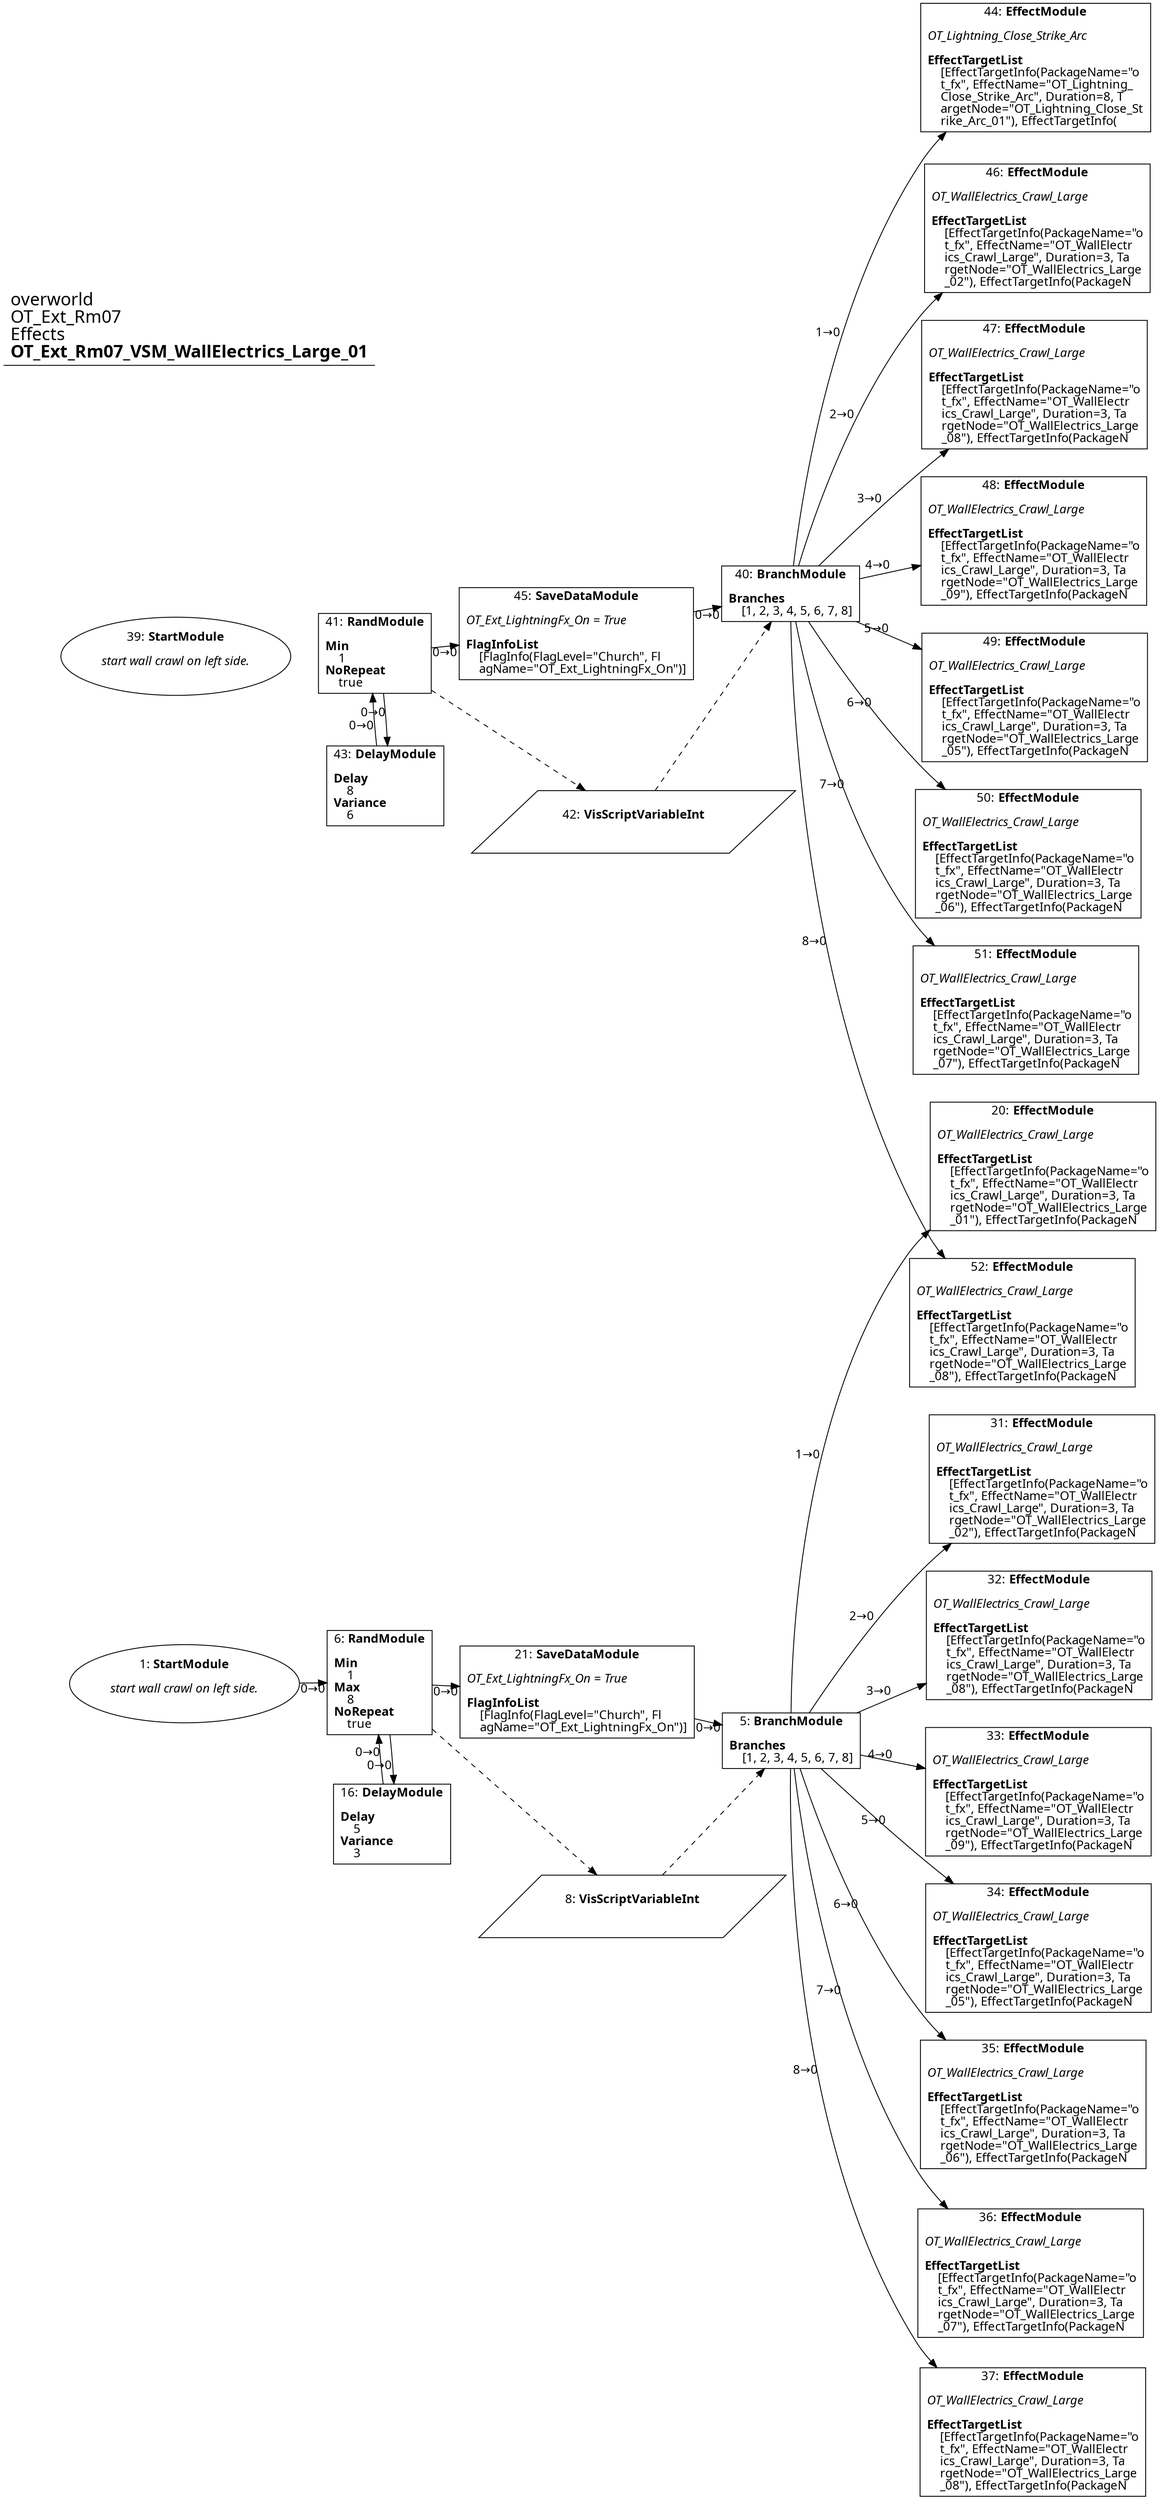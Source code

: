 digraph {
    layout = fdp;
    overlap = prism;
    sep = "+16";
    splines = spline;

    node [ shape = box ];

    graph [ fontname = "Segoe UI" ];
    node [ fontname = "Segoe UI" ];
    edge [ fontname = "Segoe UI" ];

    1 [ label = <1: <b>StartModule</b><br/><br/><i>start wall crawl on left side.<br align="left"/></i><br align="left"/>> ];
    1 [ shape = oval ]
    1 [ pos = "0.013,-0.666!" ];
    1 -> 6 [ label = "0→0" ];

    5 [ label = <5: <b>BranchModule</b><br/><br/><b>Branches</b><br align="left"/>    [1, 2, 3, 4, 5, 6, 7, 8]<br align="left"/>> ];
    5 [ pos = "0.652,-0.666!" ];
    5 -> 20 [ label = "1→0" ];
    5 -> 31 [ label = "2→0" ];
    5 -> 32 [ label = "3→0" ];
    5 -> 33 [ label = "4→0" ];
    5 -> 34 [ label = "5→0" ];
    5 -> 35 [ label = "6→0" ];
    5 -> 36 [ label = "7→0" ];
    5 -> 37 [ label = "8→0" ];
    8 -> 5 [ style = dashed ];

    6 [ label = <6: <b>RandModule</b><br/><br/><b>Min</b><br align="left"/>    1<br align="left"/><b>Max</b><br align="left"/>    8<br align="left"/><b>NoRepeat</b><br align="left"/>    true<br align="left"/>> ];
    6 [ pos = "0.20600002,-0.666!" ];
    6 -> 16 [ label = "0→0" ];
    6 -> 21 [ label = "0→0" ];
    6 -> 8 [ style = dashed ];

    8 [ label = <8: <b>VisScriptVariableInt</b><br/><br/>> ];
    8 [ shape = parallelogram ]
    8 [ pos = "0.467,-0.878!" ];

    16 [ label = <16: <b>DelayModule</b><br/><br/><b>Delay</b><br align="left"/>    5<br align="left"/><b>Variance</b><br align="left"/>    3<br align="left"/>> ];
    16 [ pos = "0.23600002,-0.82900006!" ];
    16 -> 6 [ label = "0→0" ];

    20 [ label = <20: <b>EffectModule</b><br/><br/><i>OT_WallElectrics_Crawl_Large<br align="left"/></i><br align="left"/><b>EffectTargetList</b><br align="left"/>    [EffectTargetInfo(PackageName=&quot;o<br align="left"/>    t_fx&quot;, EffectName=&quot;OT_WallElectr<br align="left"/>    ics_Crawl_Large&quot;, Duration=3, Ta<br align="left"/>    rgetNode=&quot;OT_WallElectrics_Large<br align="left"/>    _01&quot;), EffectTargetInfo(PackageN<br align="left"/>> ];
    20 [ pos = "0.98600006,-0.296!" ];

    21 [ label = <21: <b>SaveDataModule</b><br/><br/><i>OT_Ext_LightningFx_On = True<br align="left"/></i><br align="left"/><b>FlagInfoList</b><br align="left"/>    [FlagInfo(FlagLevel=&quot;Church&quot;, Fl<br align="left"/>    agName=&quot;OT_Ext_LightningFx_On&quot;)]<br align="left"/>> ];
    21 [ pos = "0.43300003,-0.666!" ];
    21 -> 5 [ label = "0→0" ];

    31 [ label = <31: <b>EffectModule</b><br/><br/><i>OT_WallElectrics_Crawl_Large<br align="left"/></i><br align="left"/><b>EffectTargetList</b><br align="left"/>    [EffectTargetInfo(PackageName=&quot;o<br align="left"/>    t_fx&quot;, EffectName=&quot;OT_WallElectr<br align="left"/>    ics_Crawl_Large&quot;, Duration=3, Ta<br align="left"/>    rgetNode=&quot;OT_WallElectrics_Large<br align="left"/>    _02&quot;), EffectTargetInfo(PackageN<br align="left"/>> ];
    31 [ pos = "0.98700005,-0.432!" ];

    32 [ label = <32: <b>EffectModule</b><br/><br/><i>OT_WallElectrics_Crawl_Large<br align="left"/></i><br align="left"/><b>EffectTargetList</b><br align="left"/>    [EffectTargetInfo(PackageName=&quot;o<br align="left"/>    t_fx&quot;, EffectName=&quot;OT_WallElectr<br align="left"/>    ics_Crawl_Large&quot;, Duration=3, Ta<br align="left"/>    rgetNode=&quot;OT_WallElectrics_Large<br align="left"/>    _08&quot;), EffectTargetInfo(PackageN<br align="left"/>> ];
    32 [ pos = "0.9850001,-0.56100005!" ];

    33 [ label = <33: <b>EffectModule</b><br/><br/><i>OT_WallElectrics_Crawl_Large<br align="left"/></i><br align="left"/><b>EffectTargetList</b><br align="left"/>    [EffectTargetInfo(PackageName=&quot;o<br align="left"/>    t_fx&quot;, EffectName=&quot;OT_WallElectr<br align="left"/>    ics_Crawl_Large&quot;, Duration=3, Ta<br align="left"/>    rgetNode=&quot;OT_WallElectrics_Large<br align="left"/>    _09&quot;), EffectTargetInfo(PackageN<br align="left"/>> ];
    33 [ pos = "0.9850001,-0.68700004!" ];

    34 [ label = <34: <b>EffectModule</b><br/><br/><i>OT_WallElectrics_Crawl_Large<br align="left"/></i><br align="left"/><b>EffectTargetList</b><br align="left"/>    [EffectTargetInfo(PackageName=&quot;o<br align="left"/>    t_fx&quot;, EffectName=&quot;OT_WallElectr<br align="left"/>    ics_Crawl_Large&quot;, Duration=3, Ta<br align="left"/>    rgetNode=&quot;OT_WallElectrics_Large<br align="left"/>    _05&quot;), EffectTargetInfo(PackageN<br align="left"/>> ];
    34 [ pos = "0.98600006,-0.823!" ];

    35 [ label = <35: <b>EffectModule</b><br/><br/><i>OT_WallElectrics_Crawl_Large<br align="left"/></i><br align="left"/><b>EffectTargetList</b><br align="left"/>    [EffectTargetInfo(PackageName=&quot;o<br align="left"/>    t_fx&quot;, EffectName=&quot;OT_WallElectr<br align="left"/>    ics_Crawl_Large&quot;, Duration=3, Ta<br align="left"/>    rgetNode=&quot;OT_WallElectrics_Large<br align="left"/>    _06&quot;), EffectTargetInfo(PackageN<br align="left"/>> ];
    35 [ pos = "0.98300004,-0.952!" ];

    36 [ label = <36: <b>EffectModule</b><br/><br/><i>OT_WallElectrics_Crawl_Large<br align="left"/></i><br align="left"/><b>EffectTargetList</b><br align="left"/>    [EffectTargetInfo(PackageName=&quot;o<br align="left"/>    t_fx&quot;, EffectName=&quot;OT_WallElectr<br align="left"/>    ics_Crawl_Large&quot;, Duration=3, Ta<br align="left"/>    rgetNode=&quot;OT_WallElectrics_Large<br align="left"/>    _07&quot;), EffectTargetInfo(PackageN<br align="left"/>> ];
    36 [ pos = "0.98200005,-1.077!" ];

    37 [ label = <37: <b>EffectModule</b><br/><br/><i>OT_WallElectrics_Crawl_Large<br align="left"/></i><br align="left"/><b>EffectTargetList</b><br align="left"/>    [EffectTargetInfo(PackageName=&quot;o<br align="left"/>    t_fx&quot;, EffectName=&quot;OT_WallElectr<br align="left"/>    ics_Crawl_Large&quot;, Duration=3, Ta<br align="left"/>    rgetNode=&quot;OT_WallElectrics_Large<br align="left"/>    _08&quot;), EffectTargetInfo(PackageN<br align="left"/>> ];
    37 [ pos = "0.984,-1.213!" ];

    39 [ label = <39: <b>StartModule</b><br/><br/><i>start wall crawl on left side.<br align="left"/></i><br align="left"/>> ];
    39 [ shape = oval ]
    39 [ pos = "0.010000001,0.554!" ];

    40 [ label = <40: <b>BranchModule</b><br/><br/><b>Branches</b><br align="left"/>    [1, 2, 3, 4, 5, 6, 7, 8]<br align="left"/>> ];
    40 [ pos = "0.64900005,0.554!" ];
    40 -> 44 [ label = "1→0" ];
    40 -> 46 [ label = "2→0" ];
    40 -> 47 [ label = "3→0" ];
    40 -> 48 [ label = "4→0" ];
    40 -> 49 [ label = "5→0" ];
    40 -> 50 [ label = "6→0" ];
    40 -> 51 [ label = "7→0" ];
    40 -> 52 [ label = "8→0" ];
    42 -> 40 [ style = dashed ];

    41 [ label = <41: <b>RandModule</b><br/><br/><b>Min</b><br align="left"/>    1<br align="left"/><b>NoRepeat</b><br align="left"/>    true<br align="left"/>> ];
    41 [ pos = "0.20300001,0.554!" ];
    41 -> 43 [ label = "0→0" ];
    41 -> 45 [ label = "0→0" ];
    41 -> 42 [ style = dashed ];

    42 [ label = <42: <b>VisScriptVariableInt</b><br/><br/>> ];
    42 [ shape = parallelogram ]
    42 [ pos = "0.46400002,0.342!" ];

    43 [ label = <43: <b>DelayModule</b><br/><br/><b>Delay</b><br align="left"/>    8<br align="left"/><b>Variance</b><br align="left"/>    6<br align="left"/>> ];
    43 [ pos = "0.23300001,0.39100003!" ];
    43 -> 41 [ label = "0→0" ];

    44 [ label = <44: <b>EffectModule</b><br/><br/><i>OT_Lightning_Close_Strike_Arc<br align="left"/></i><br align="left"/><b>EffectTargetList</b><br align="left"/>    [EffectTargetInfo(PackageName=&quot;o<br align="left"/>    t_fx&quot;, EffectName=&quot;OT_Lightning_<br align="left"/>    Close_Strike_Arc&quot;, Duration=8, T<br align="left"/>    argetNode=&quot;OT_Lightning_Close_St<br align="left"/>    rike_Arc_01&quot;), EffectTargetInfo(<br align="left"/>> ];
    44 [ pos = "0.98300004,0.924!" ];

    45 [ label = <45: <b>SaveDataModule</b><br/><br/><i>OT_Ext_LightningFx_On = True<br align="left"/></i><br align="left"/><b>FlagInfoList</b><br align="left"/>    [FlagInfo(FlagLevel=&quot;Church&quot;, Fl<br align="left"/>    agName=&quot;OT_Ext_LightningFx_On&quot;)]<br align="left"/>> ];
    45 [ pos = "0.43,0.554!" ];
    45 -> 40 [ label = "0→0" ];

    46 [ label = <46: <b>EffectModule</b><br/><br/><i>OT_WallElectrics_Crawl_Large<br align="left"/></i><br align="left"/><b>EffectTargetList</b><br align="left"/>    [EffectTargetInfo(PackageName=&quot;o<br align="left"/>    t_fx&quot;, EffectName=&quot;OT_WallElectr<br align="left"/>    ics_Crawl_Large&quot;, Duration=3, Ta<br align="left"/>    rgetNode=&quot;OT_WallElectrics_Large<br align="left"/>    _02&quot;), EffectTargetInfo(PackageN<br align="left"/>> ];
    46 [ pos = "0.984,0.78800005!" ];

    47 [ label = <47: <b>EffectModule</b><br/><br/><i>OT_WallElectrics_Crawl_Large<br align="left"/></i><br align="left"/><b>EffectTargetList</b><br align="left"/>    [EffectTargetInfo(PackageName=&quot;o<br align="left"/>    t_fx&quot;, EffectName=&quot;OT_WallElectr<br align="left"/>    ics_Crawl_Large&quot;, Duration=3, Ta<br align="left"/>    rgetNode=&quot;OT_WallElectrics_Large<br align="left"/>    _08&quot;), EffectTargetInfo(PackageN<br align="left"/>> ];
    47 [ pos = "0.98200005,0.65900004!" ];

    48 [ label = <48: <b>EffectModule</b><br/><br/><i>OT_WallElectrics_Crawl_Large<br align="left"/></i><br align="left"/><b>EffectTargetList</b><br align="left"/>    [EffectTargetInfo(PackageName=&quot;o<br align="left"/>    t_fx&quot;, EffectName=&quot;OT_WallElectr<br align="left"/>    ics_Crawl_Large&quot;, Duration=3, Ta<br align="left"/>    rgetNode=&quot;OT_WallElectrics_Large<br align="left"/>    _09&quot;), EffectTargetInfo(PackageN<br align="left"/>> ];
    48 [ pos = "0.98200005,0.53300005!" ];

    49 [ label = <49: <b>EffectModule</b><br/><br/><i>OT_WallElectrics_Crawl_Large<br align="left"/></i><br align="left"/><b>EffectTargetList</b><br align="left"/>    [EffectTargetInfo(PackageName=&quot;o<br align="left"/>    t_fx&quot;, EffectName=&quot;OT_WallElectr<br align="left"/>    ics_Crawl_Large&quot;, Duration=3, Ta<br align="left"/>    rgetNode=&quot;OT_WallElectrics_Large<br align="left"/>    _05&quot;), EffectTargetInfo(PackageN<br align="left"/>> ];
    49 [ pos = "0.98300004,0.397!" ];

    50 [ label = <50: <b>EffectModule</b><br/><br/><i>OT_WallElectrics_Crawl_Large<br align="left"/></i><br align="left"/><b>EffectTargetList</b><br align="left"/>    [EffectTargetInfo(PackageName=&quot;o<br align="left"/>    t_fx&quot;, EffectName=&quot;OT_WallElectr<br align="left"/>    ics_Crawl_Large&quot;, Duration=3, Ta<br align="left"/>    rgetNode=&quot;OT_WallElectrics_Large<br align="left"/>    _06&quot;), EffectTargetInfo(PackageN<br align="left"/>> ];
    50 [ pos = "0.98,0.268!" ];

    51 [ label = <51: <b>EffectModule</b><br/><br/><i>OT_WallElectrics_Crawl_Large<br align="left"/></i><br align="left"/><b>EffectTargetList</b><br align="left"/>    [EffectTargetInfo(PackageName=&quot;o<br align="left"/>    t_fx&quot;, EffectName=&quot;OT_WallElectr<br align="left"/>    ics_Crawl_Large&quot;, Duration=3, Ta<br align="left"/>    rgetNode=&quot;OT_WallElectrics_Large<br align="left"/>    _07&quot;), EffectTargetInfo(PackageN<br align="left"/>> ];
    51 [ pos = "0.97900003,0.143!" ];

    52 [ label = <52: <b>EffectModule</b><br/><br/><i>OT_WallElectrics_Crawl_Large<br align="left"/></i><br align="left"/><b>EffectTargetList</b><br align="left"/>    [EffectTargetInfo(PackageName=&quot;o<br align="left"/>    t_fx&quot;, EffectName=&quot;OT_WallElectr<br align="left"/>    ics_Crawl_Large&quot;, Duration=3, Ta<br align="left"/>    rgetNode=&quot;OT_WallElectrics_Large<br align="left"/>    _08&quot;), EffectTargetInfo(PackageN<br align="left"/>> ];
    52 [ pos = "0.98100007,0.007!" ];

    title [ pos = "0.009000001,0.9250001!" ];
    title [ shape = underline ];
    title [ label = <<font point-size="20">overworld<br align="left"/>OT_Ext_Rm07<br align="left"/>Effects<br align="left"/><b>OT_Ext_Rm07_VSM_WallElectrics_Large_01</b><br align="left"/></font>> ];
}

